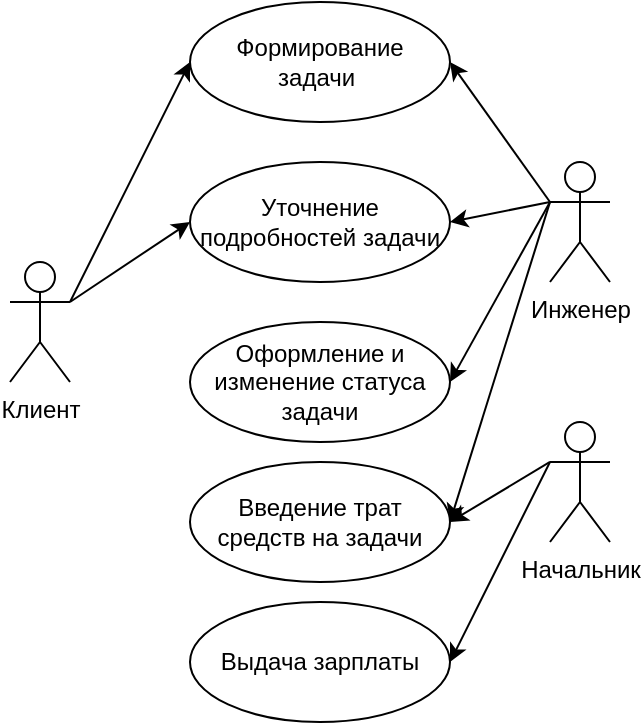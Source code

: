 <mxfile version="24.5.5" type="device">
  <diagram name="Страница — 1" id="0DyJC7TnWqC5_enVok9O">
    <mxGraphModel dx="961" dy="528" grid="1" gridSize="10" guides="1" tooltips="1" connect="1" arrows="1" fold="1" page="1" pageScale="1" pageWidth="827" pageHeight="1169" math="0" shadow="0">
      <root>
        <mxCell id="0" />
        <mxCell id="1" parent="0" />
        <mxCell id="6s1L8AvsmuPjxqTMTv2X-1" value="Клиент" style="shape=umlActor;verticalLabelPosition=bottom;verticalAlign=top;html=1;outlineConnect=0;" vertex="1" parent="1">
          <mxGeometry x="120" y="250" width="30" height="60" as="geometry" />
        </mxCell>
        <mxCell id="6s1L8AvsmuPjxqTMTv2X-2" value="Инженер" style="shape=umlActor;verticalLabelPosition=bottom;verticalAlign=top;html=1;outlineConnect=0;" vertex="1" parent="1">
          <mxGeometry x="390" y="200" width="30" height="60" as="geometry" />
        </mxCell>
        <mxCell id="6s1L8AvsmuPjxqTMTv2X-3" value="Начальник" style="shape=umlActor;verticalLabelPosition=bottom;verticalAlign=top;html=1;outlineConnect=0;" vertex="1" parent="1">
          <mxGeometry x="390" y="330" width="30" height="60" as="geometry" />
        </mxCell>
        <mxCell id="6s1L8AvsmuPjxqTMTv2X-4" value="Формирование задачи&amp;nbsp;" style="ellipse;whiteSpace=wrap;html=1;" vertex="1" parent="1">
          <mxGeometry x="210" y="120" width="130" height="60" as="geometry" />
        </mxCell>
        <mxCell id="6s1L8AvsmuPjxqTMTv2X-6" value="" style="endArrow=classic;html=1;rounded=0;entryX=1;entryY=0.5;entryDx=0;entryDy=0;" edge="1" parent="1" target="6s1L8AvsmuPjxqTMTv2X-4">
          <mxGeometry width="50" height="50" relative="1" as="geometry">
            <mxPoint x="390" y="220" as="sourcePoint" />
            <mxPoint x="430" y="280" as="targetPoint" />
          </mxGeometry>
        </mxCell>
        <mxCell id="6s1L8AvsmuPjxqTMTv2X-7" value="Уточнение подробностей задачи" style="ellipse;whiteSpace=wrap;html=1;" vertex="1" parent="1">
          <mxGeometry x="210" y="200" width="130" height="60" as="geometry" />
        </mxCell>
        <mxCell id="6s1L8AvsmuPjxqTMTv2X-8" value="" style="endArrow=classic;html=1;rounded=0;entryX=1;entryY=0.5;entryDx=0;entryDy=0;exitX=0;exitY=0.333;exitDx=0;exitDy=0;exitPerimeter=0;" edge="1" parent="1" source="6s1L8AvsmuPjxqTMTv2X-2" target="6s1L8AvsmuPjxqTMTv2X-7">
          <mxGeometry width="50" height="50" relative="1" as="geometry">
            <mxPoint x="380" y="330" as="sourcePoint" />
            <mxPoint x="430" y="280" as="targetPoint" />
          </mxGeometry>
        </mxCell>
        <mxCell id="6s1L8AvsmuPjxqTMTv2X-9" value="" style="endArrow=classic;html=1;rounded=0;exitX=1;exitY=0.333;exitDx=0;exitDy=0;exitPerimeter=0;" edge="1" parent="1" source="6s1L8AvsmuPjxqTMTv2X-1">
          <mxGeometry width="50" height="50" relative="1" as="geometry">
            <mxPoint x="380" y="330" as="sourcePoint" />
            <mxPoint x="210" y="230" as="targetPoint" />
          </mxGeometry>
        </mxCell>
        <mxCell id="6s1L8AvsmuPjxqTMTv2X-10" value="Оформление и изменение статуса задачи" style="ellipse;whiteSpace=wrap;html=1;" vertex="1" parent="1">
          <mxGeometry x="210" y="280" width="130" height="60" as="geometry" />
        </mxCell>
        <mxCell id="6s1L8AvsmuPjxqTMTv2X-12" value="" style="endArrow=classic;html=1;rounded=0;entryX=1;entryY=0.5;entryDx=0;entryDy=0;" edge="1" parent="1" target="6s1L8AvsmuPjxqTMTv2X-10">
          <mxGeometry width="50" height="50" relative="1" as="geometry">
            <mxPoint x="390" y="220" as="sourcePoint" />
            <mxPoint x="430" y="280" as="targetPoint" />
          </mxGeometry>
        </mxCell>
        <mxCell id="6s1L8AvsmuPjxqTMTv2X-13" value="Введение трат средств на задачи" style="ellipse;whiteSpace=wrap;html=1;" vertex="1" parent="1">
          <mxGeometry x="210" y="350" width="130" height="60" as="geometry" />
        </mxCell>
        <mxCell id="6s1L8AvsmuPjxqTMTv2X-14" value="" style="endArrow=classic;html=1;rounded=0;exitX=0;exitY=0.333;exitDx=0;exitDy=0;exitPerimeter=0;entryX=1;entryY=0.5;entryDx=0;entryDy=0;" edge="1" parent="1" source="6s1L8AvsmuPjxqTMTv2X-2" target="6s1L8AvsmuPjxqTMTv2X-13">
          <mxGeometry width="50" height="50" relative="1" as="geometry">
            <mxPoint x="380" y="330" as="sourcePoint" />
            <mxPoint x="430" y="280" as="targetPoint" />
          </mxGeometry>
        </mxCell>
        <mxCell id="6s1L8AvsmuPjxqTMTv2X-16" value="" style="endArrow=classic;html=1;rounded=0;entryX=1;entryY=0.5;entryDx=0;entryDy=0;exitX=0;exitY=0.333;exitDx=0;exitDy=0;exitPerimeter=0;" edge="1" parent="1" source="6s1L8AvsmuPjxqTMTv2X-3" target="6s1L8AvsmuPjxqTMTv2X-13">
          <mxGeometry width="50" height="50" relative="1" as="geometry">
            <mxPoint x="380" y="330" as="sourcePoint" />
            <mxPoint x="430" y="280" as="targetPoint" />
          </mxGeometry>
        </mxCell>
        <mxCell id="6s1L8AvsmuPjxqTMTv2X-17" value="" style="endArrow=classic;html=1;rounded=0;entryX=0;entryY=0.5;entryDx=0;entryDy=0;exitX=1;exitY=0.333;exitDx=0;exitDy=0;exitPerimeter=0;" edge="1" parent="1" source="6s1L8AvsmuPjxqTMTv2X-1" target="6s1L8AvsmuPjxqTMTv2X-4">
          <mxGeometry width="50" height="50" relative="1" as="geometry">
            <mxPoint x="310" y="320" as="sourcePoint" />
            <mxPoint x="360" y="270" as="targetPoint" />
          </mxGeometry>
        </mxCell>
        <mxCell id="6s1L8AvsmuPjxqTMTv2X-18" value="Выдача зарплаты" style="ellipse;whiteSpace=wrap;html=1;" vertex="1" parent="1">
          <mxGeometry x="210" y="420" width="130" height="60" as="geometry" />
        </mxCell>
        <mxCell id="6s1L8AvsmuPjxqTMTv2X-19" value="" style="endArrow=classic;html=1;rounded=0;entryX=1;entryY=0.5;entryDx=0;entryDy=0;" edge="1" parent="1" target="6s1L8AvsmuPjxqTMTv2X-18">
          <mxGeometry width="50" height="50" relative="1" as="geometry">
            <mxPoint x="390" y="350" as="sourcePoint" />
            <mxPoint x="360" y="360" as="targetPoint" />
          </mxGeometry>
        </mxCell>
      </root>
    </mxGraphModel>
  </diagram>
</mxfile>
